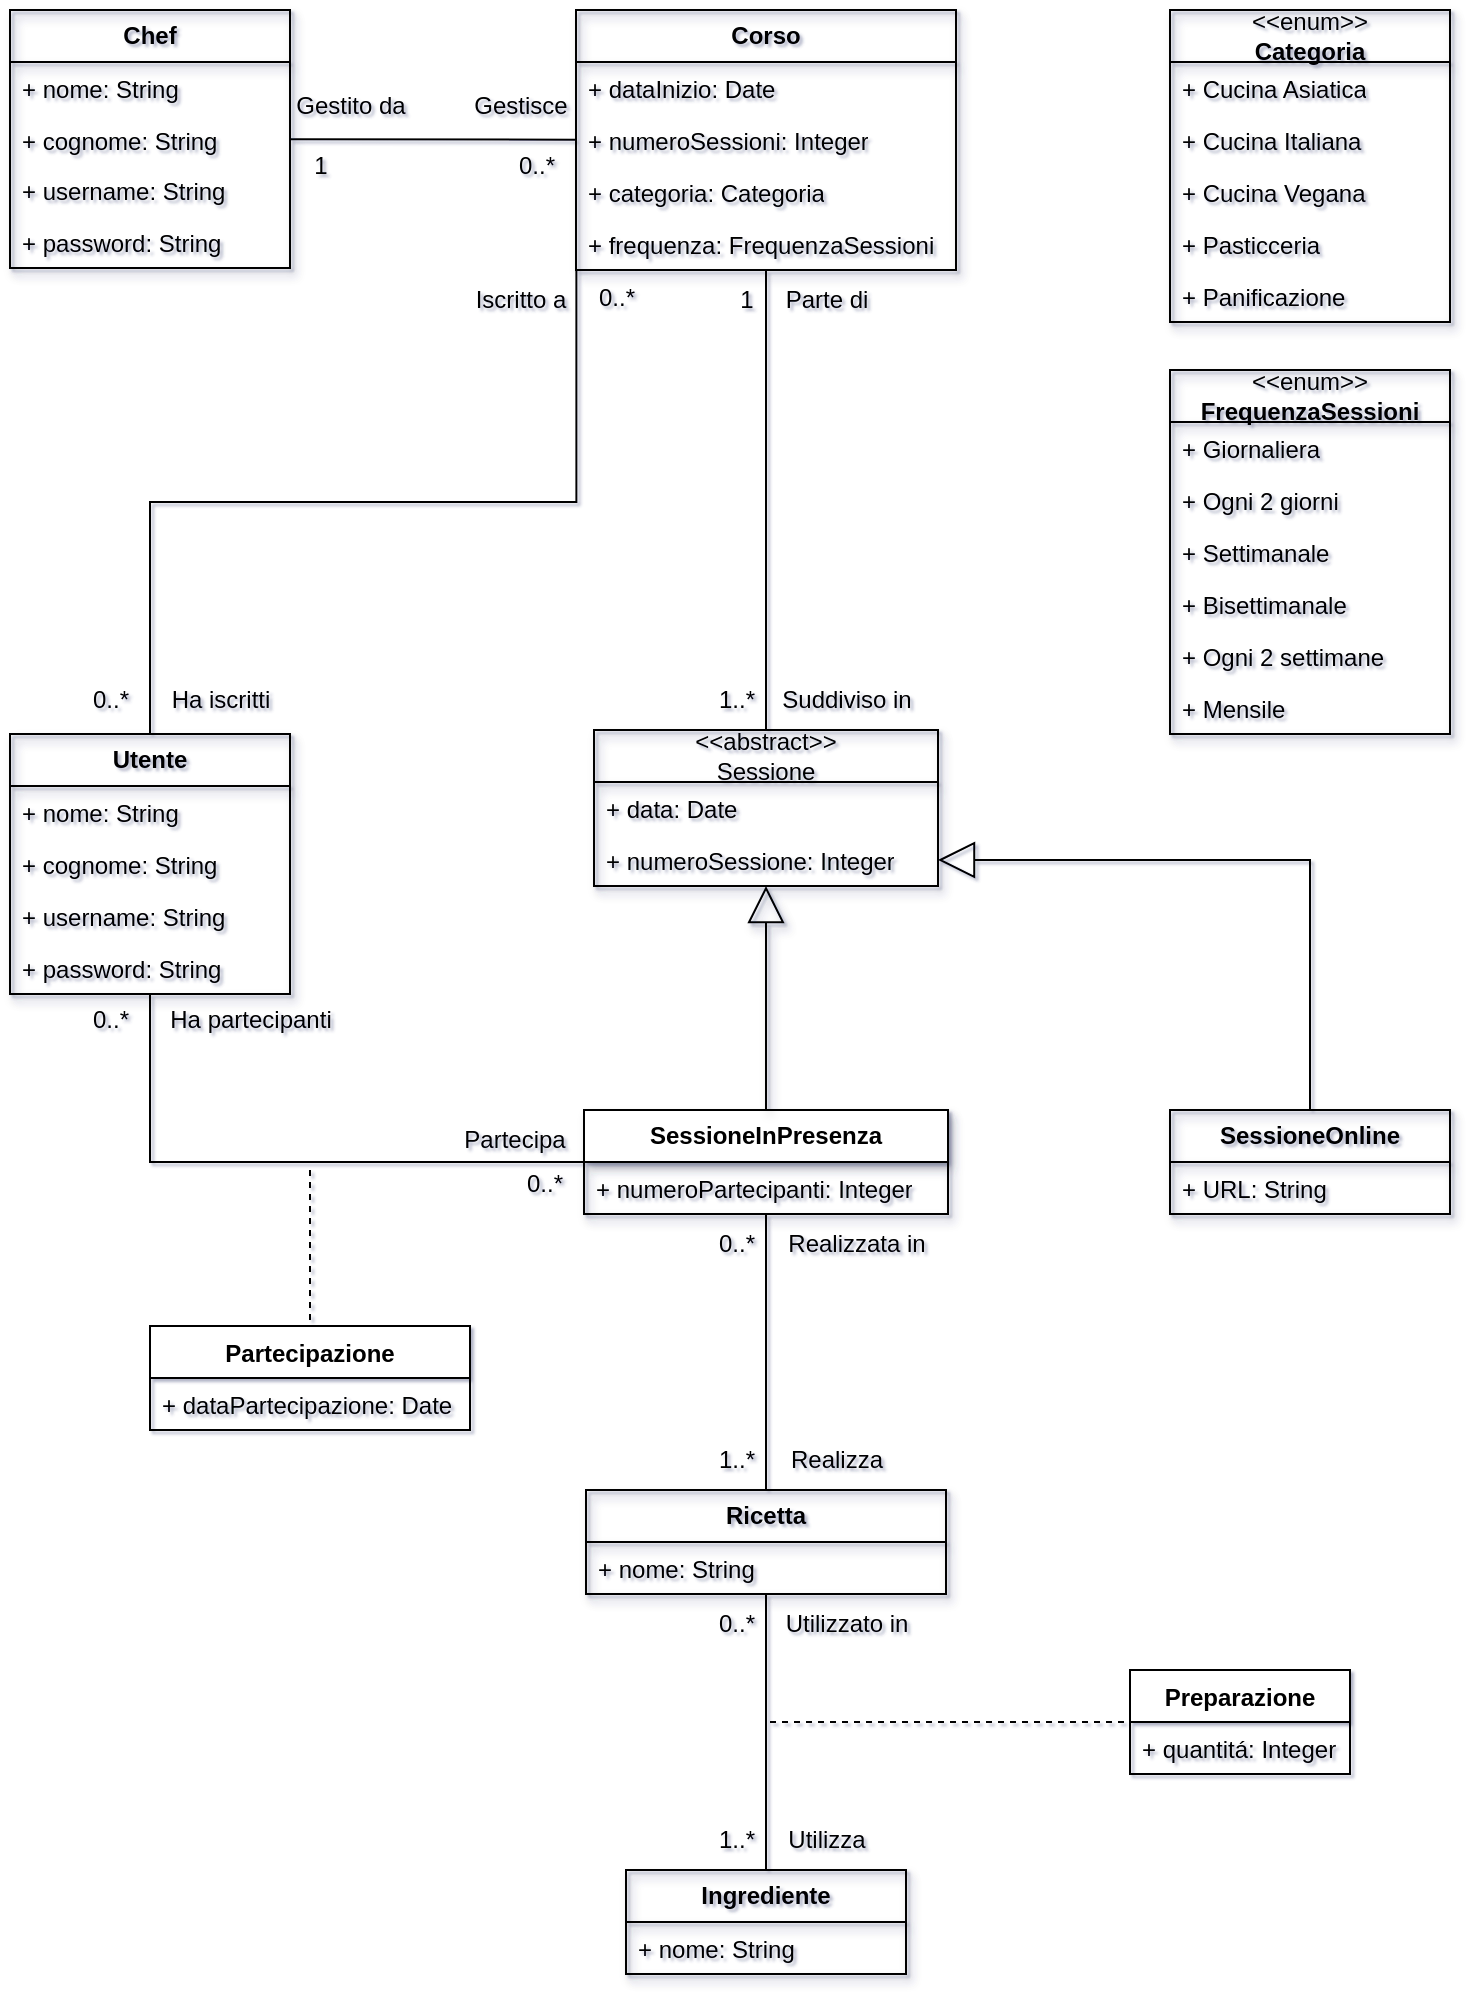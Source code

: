 <mxfile version="27.0.9">
  <diagram name="Pagina-1" id="T3UtmQdfyHqYUTUdKtI4">
    <mxGraphModel dx="768" dy="906" grid="1" gridSize="10" guides="1" tooltips="1" connect="1" arrows="1" fold="1" page="1" pageScale="1" pageWidth="827" pageHeight="1169" background="none" math="0" shadow="1">
      <root>
        <mxCell id="0" />
        <mxCell id="1" parent="0" />
        <mxCell id="0-FfSzVfnS306d9q8jJu-1" value="&lt;b&gt;Corso&lt;/b&gt;" style="swimlane;fontStyle=0;childLayout=stackLayout;horizontal=1;startSize=26;fillColor=none;horizontalStack=0;resizeParent=1;resizeParentMax=0;resizeLast=0;collapsible=1;marginBottom=0;whiteSpace=wrap;html=1;labelBackgroundColor=none;rounded=0;shadow=1;" parent="1" vertex="1">
          <mxGeometry x="337" y="70" width="190" height="130" as="geometry" />
        </mxCell>
        <mxCell id="0-FfSzVfnS306d9q8jJu-5" value="+ dataInizio: Date" style="text;strokeColor=none;fillColor=none;align=left;verticalAlign=top;spacingLeft=4;spacingRight=4;overflow=hidden;rotatable=0;points=[[0,0.5],[1,0.5]];portConstraint=eastwest;whiteSpace=wrap;html=1;labelBackgroundColor=none;rounded=0;shadow=1;" parent="0-FfSzVfnS306d9q8jJu-1" vertex="1">
          <mxGeometry y="26" width="190" height="26" as="geometry" />
        </mxCell>
        <mxCell id="0-FfSzVfnS306d9q8jJu-6" value="+ numeroSessioni: Integer" style="text;strokeColor=none;fillColor=none;align=left;verticalAlign=top;spacingLeft=4;spacingRight=4;overflow=hidden;rotatable=0;points=[[0,0.5],[1,0.5]];portConstraint=eastwest;whiteSpace=wrap;html=1;labelBackgroundColor=none;rounded=0;shadow=1;" parent="0-FfSzVfnS306d9q8jJu-1" vertex="1">
          <mxGeometry y="52" width="190" height="26" as="geometry" />
        </mxCell>
        <mxCell id="0-FfSzVfnS306d9q8jJu-2" value="+ categoria: Categoria" style="text;strokeColor=none;fillColor=none;align=left;verticalAlign=top;spacingLeft=4;spacingRight=4;overflow=hidden;rotatable=0;points=[[0,0.5],[1,0.5]];portConstraint=eastwest;whiteSpace=wrap;html=1;labelBackgroundColor=none;rounded=0;shadow=1;" parent="0-FfSzVfnS306d9q8jJu-1" vertex="1">
          <mxGeometry y="78" width="190" height="26" as="geometry" />
        </mxCell>
        <mxCell id="0-FfSzVfnS306d9q8jJu-8" value="+ frequenza: FrequenzaSessioni" style="text;strokeColor=none;fillColor=none;align=left;verticalAlign=top;spacingLeft=4;spacingRight=4;overflow=hidden;rotatable=0;points=[[0,0.5],[1,0.5]];portConstraint=eastwest;whiteSpace=wrap;html=1;labelBackgroundColor=none;rounded=0;shadow=1;" parent="0-FfSzVfnS306d9q8jJu-1" vertex="1">
          <mxGeometry y="104" width="190" height="26" as="geometry" />
        </mxCell>
        <mxCell id="0-FfSzVfnS306d9q8jJu-9" value="&lt;b&gt;Chef&lt;/b&gt;" style="swimlane;fontStyle=0;childLayout=stackLayout;horizontal=1;startSize=26;fillColor=none;horizontalStack=0;resizeParent=1;resizeParentMax=0;resizeLast=0;collapsible=1;marginBottom=0;whiteSpace=wrap;html=1;labelBackgroundColor=none;rounded=0;shadow=1;" parent="1" vertex="1">
          <mxGeometry x="54" y="70" width="140" height="129" as="geometry" />
        </mxCell>
        <mxCell id="0-FfSzVfnS306d9q8jJu-10" value="+ nome: String&lt;div&gt;&lt;br&gt;&lt;/div&gt;&lt;div&gt;&lt;br&gt;&lt;/div&gt;" style="text;strokeColor=none;fillColor=none;align=left;verticalAlign=top;spacingLeft=4;spacingRight=4;overflow=hidden;rotatable=0;points=[[0,0.5],[1,0.5]];portConstraint=eastwest;whiteSpace=wrap;html=1;labelBackgroundColor=none;rounded=0;shadow=1;" parent="0-FfSzVfnS306d9q8jJu-9" vertex="1">
          <mxGeometry y="26" width="140" height="26" as="geometry" />
        </mxCell>
        <mxCell id="0-FfSzVfnS306d9q8jJu-11" value="+ cognome: String" style="text;strokeColor=none;fillColor=none;align=left;verticalAlign=top;spacingLeft=4;spacingRight=4;overflow=hidden;rotatable=0;points=[[0,0.5],[1,0.5]];portConstraint=eastwest;whiteSpace=wrap;html=1;labelBackgroundColor=none;rounded=0;shadow=1;" parent="0-FfSzVfnS306d9q8jJu-9" vertex="1">
          <mxGeometry y="52" width="140" height="25" as="geometry" />
        </mxCell>
        <mxCell id="0-FfSzVfnS306d9q8jJu-12" value="+ username: String" style="text;strokeColor=none;fillColor=none;align=left;verticalAlign=top;spacingLeft=4;spacingRight=4;overflow=hidden;rotatable=0;points=[[0,0.5],[1,0.5]];portConstraint=eastwest;whiteSpace=wrap;html=1;labelBackgroundColor=none;rounded=0;shadow=1;" parent="0-FfSzVfnS306d9q8jJu-9" vertex="1">
          <mxGeometry y="77" width="140" height="26" as="geometry" />
        </mxCell>
        <mxCell id="0-FfSzVfnS306d9q8jJu-13" value="+ password: String" style="text;strokeColor=none;fillColor=none;align=left;verticalAlign=top;spacingLeft=4;spacingRight=4;overflow=hidden;rotatable=0;points=[[0,0.5],[1,0.5]];portConstraint=eastwest;whiteSpace=wrap;html=1;labelBackgroundColor=none;rounded=0;shadow=1;" parent="0-FfSzVfnS306d9q8jJu-9" vertex="1">
          <mxGeometry y="103" width="140" height="26" as="geometry" />
        </mxCell>
        <mxCell id="0-FfSzVfnS306d9q8jJu-18" value="Gestisce" style="text;html=1;align=center;verticalAlign=middle;resizable=0;points=[];autosize=1;strokeColor=none;fillColor=none;labelBackgroundColor=none;rounded=0;shadow=1;" parent="1" vertex="1">
          <mxGeometry x="274" y="103" width="70" height="30" as="geometry" />
        </mxCell>
        <mxCell id="0-FfSzVfnS306d9q8jJu-19" value="0..*" style="text;html=1;align=center;verticalAlign=middle;resizable=0;points=[];autosize=1;strokeColor=none;fillColor=none;labelBackgroundColor=none;rounded=0;shadow=1;" parent="1" vertex="1">
          <mxGeometry x="297" y="133" width="40" height="30" as="geometry" />
        </mxCell>
        <mxCell id="0-FfSzVfnS306d9q8jJu-20" value="Gestito da" style="text;html=1;align=center;verticalAlign=middle;resizable=0;points=[];autosize=1;strokeColor=none;fillColor=none;labelBackgroundColor=none;rounded=0;shadow=1;" parent="1" vertex="1">
          <mxGeometry x="184" y="103" width="80" height="30" as="geometry" />
        </mxCell>
        <mxCell id="0-FfSzVfnS306d9q8jJu-21" value="1" style="text;html=1;align=center;verticalAlign=middle;resizable=0;points=[];autosize=1;strokeColor=none;fillColor=none;labelBackgroundColor=none;rounded=0;shadow=1;" parent="1" vertex="1">
          <mxGeometry x="194" y="133" width="30" height="30" as="geometry" />
        </mxCell>
        <mxCell id="0-FfSzVfnS306d9q8jJu-22" value="&lt;b&gt;Utente&lt;/b&gt;" style="swimlane;fontStyle=0;childLayout=stackLayout;horizontal=1;startSize=26;fillColor=none;horizontalStack=0;resizeParent=1;resizeParentMax=0;resizeLast=0;collapsible=1;marginBottom=0;whiteSpace=wrap;html=1;labelBackgroundColor=none;rounded=0;shadow=1;" parent="1" vertex="1">
          <mxGeometry x="54" y="432" width="140" height="130" as="geometry" />
        </mxCell>
        <mxCell id="0-FfSzVfnS306d9q8jJu-23" value="+ nome: String" style="text;strokeColor=none;fillColor=none;align=left;verticalAlign=top;spacingLeft=4;spacingRight=4;overflow=hidden;rotatable=0;points=[[0,0.5],[1,0.5]];portConstraint=eastwest;whiteSpace=wrap;html=1;labelBackgroundColor=none;rounded=0;shadow=1;" parent="0-FfSzVfnS306d9q8jJu-22" vertex="1">
          <mxGeometry y="26" width="140" height="26" as="geometry" />
        </mxCell>
        <mxCell id="0-FfSzVfnS306d9q8jJu-24" value="+ cognome: String" style="text;strokeColor=none;fillColor=none;align=left;verticalAlign=top;spacingLeft=4;spacingRight=4;overflow=hidden;rotatable=0;points=[[0,0.5],[1,0.5]];portConstraint=eastwest;whiteSpace=wrap;html=1;labelBackgroundColor=none;rounded=0;shadow=1;" parent="0-FfSzVfnS306d9q8jJu-22" vertex="1">
          <mxGeometry y="52" width="140" height="26" as="geometry" />
        </mxCell>
        <mxCell id="0-FfSzVfnS306d9q8jJu-25" value="+ username: String" style="text;strokeColor=none;fillColor=none;align=left;verticalAlign=top;spacingLeft=4;spacingRight=4;overflow=hidden;rotatable=0;points=[[0,0.5],[1,0.5]];portConstraint=eastwest;whiteSpace=wrap;html=1;labelBackgroundColor=none;rounded=0;shadow=1;" parent="0-FfSzVfnS306d9q8jJu-22" vertex="1">
          <mxGeometry y="78" width="140" height="26" as="geometry" />
        </mxCell>
        <mxCell id="0-FfSzVfnS306d9q8jJu-31" value="+ password: String" style="text;strokeColor=none;fillColor=none;align=left;verticalAlign=top;spacingLeft=4;spacingRight=4;overflow=hidden;rotatable=0;points=[[0,0.5],[1,0.5]];portConstraint=eastwest;whiteSpace=wrap;html=1;labelBackgroundColor=none;rounded=0;shadow=1;" parent="0-FfSzVfnS306d9q8jJu-22" vertex="1">
          <mxGeometry y="104" width="140" height="26" as="geometry" />
        </mxCell>
        <mxCell id="0-FfSzVfnS306d9q8jJu-38" value="&amp;lt;&amp;lt;abstract&amp;gt;&amp;gt;&lt;div&gt;Sessione&lt;/div&gt;" style="swimlane;fontStyle=0;childLayout=stackLayout;horizontal=1;startSize=26;fillColor=none;horizontalStack=0;resizeParent=1;resizeParentMax=0;resizeLast=0;collapsible=1;marginBottom=0;whiteSpace=wrap;html=1;labelBackgroundColor=none;rounded=0;shadow=1;" parent="1" vertex="1">
          <mxGeometry x="346" y="430" width="172" height="78" as="geometry">
            <mxRectangle x="350" y="340" width="110" height="40" as="alternateBounds" />
          </mxGeometry>
        </mxCell>
        <mxCell id="0-FfSzVfnS306d9q8jJu-40" value="+ data: Date" style="text;strokeColor=none;fillColor=none;align=left;verticalAlign=top;spacingLeft=4;spacingRight=4;overflow=hidden;rotatable=0;points=[[0,0.5],[1,0.5]];portConstraint=eastwest;whiteSpace=wrap;html=1;labelBackgroundColor=none;rounded=0;shadow=1;" parent="0-FfSzVfnS306d9q8jJu-38" vertex="1">
          <mxGeometry y="26" width="172" height="26" as="geometry" />
        </mxCell>
        <mxCell id="oAdCWvft2QHYBM6_ep-j-1" value="+ numeroSessione: Integer" style="text;strokeColor=none;fillColor=none;align=left;verticalAlign=top;spacingLeft=4;spacingRight=4;overflow=hidden;rotatable=0;points=[[0,0.5],[1,0.5]];portConstraint=eastwest;whiteSpace=wrap;html=1;shadow=1;" parent="0-FfSzVfnS306d9q8jJu-38" vertex="1">
          <mxGeometry y="52" width="172" height="26" as="geometry" />
        </mxCell>
        <mxCell id="0-FfSzVfnS306d9q8jJu-42" value="&amp;lt;&amp;lt;enum&amp;gt;&amp;gt;&lt;div&gt;&lt;b&gt;Categoria&lt;/b&gt;&lt;/div&gt;" style="swimlane;fontStyle=0;childLayout=stackLayout;horizontal=1;startSize=26;fillColor=none;horizontalStack=0;resizeParent=1;resizeParentMax=0;resizeLast=0;collapsible=1;marginBottom=0;whiteSpace=wrap;html=1;labelBackgroundColor=none;rounded=0;shadow=1;" parent="1" vertex="1">
          <mxGeometry x="634" y="70" width="140" height="156" as="geometry" />
        </mxCell>
        <mxCell id="0-FfSzVfnS306d9q8jJu-43" value="+ Cucina Asiatica" style="text;strokeColor=none;fillColor=none;align=left;verticalAlign=top;spacingLeft=4;spacingRight=4;overflow=hidden;rotatable=0;points=[[0,0.5],[1,0.5]];portConstraint=eastwest;whiteSpace=wrap;html=1;labelBackgroundColor=none;rounded=0;shadow=1;" parent="0-FfSzVfnS306d9q8jJu-42" vertex="1">
          <mxGeometry y="26" width="140" height="26" as="geometry" />
        </mxCell>
        <mxCell id="0-FfSzVfnS306d9q8jJu-48" value="+ Cucina Italiana" style="text;strokeColor=none;fillColor=none;align=left;verticalAlign=top;spacingLeft=4;spacingRight=4;overflow=hidden;rotatable=0;points=[[0,0.5],[1,0.5]];portConstraint=eastwest;whiteSpace=wrap;html=1;labelBackgroundColor=none;rounded=0;shadow=1;" parent="0-FfSzVfnS306d9q8jJu-42" vertex="1">
          <mxGeometry y="52" width="140" height="26" as="geometry" />
        </mxCell>
        <mxCell id="0-FfSzVfnS306d9q8jJu-49" value="+ Cucina Vegana" style="text;strokeColor=none;fillColor=none;align=left;verticalAlign=top;spacingLeft=4;spacingRight=4;overflow=hidden;rotatable=0;points=[[0,0.5],[1,0.5]];portConstraint=eastwest;whiteSpace=wrap;html=1;labelBackgroundColor=none;rounded=0;shadow=1;" parent="0-FfSzVfnS306d9q8jJu-42" vertex="1">
          <mxGeometry y="78" width="140" height="26" as="geometry" />
        </mxCell>
        <mxCell id="0-FfSzVfnS306d9q8jJu-44" value="+ Pasticceria" style="text;strokeColor=none;fillColor=none;align=left;verticalAlign=top;spacingLeft=4;spacingRight=4;overflow=hidden;rotatable=0;points=[[0,0.5],[1,0.5]];portConstraint=eastwest;whiteSpace=wrap;html=1;labelBackgroundColor=none;rounded=0;shadow=1;" parent="0-FfSzVfnS306d9q8jJu-42" vertex="1">
          <mxGeometry y="104" width="140" height="26" as="geometry" />
        </mxCell>
        <mxCell id="0-FfSzVfnS306d9q8jJu-45" value="+ Panificazione" style="text;strokeColor=none;fillColor=none;align=left;verticalAlign=top;spacingLeft=4;spacingRight=4;overflow=hidden;rotatable=0;points=[[0,0.5],[1,0.5]];portConstraint=eastwest;whiteSpace=wrap;html=1;labelBackgroundColor=none;rounded=0;shadow=1;" parent="0-FfSzVfnS306d9q8jJu-42" vertex="1">
          <mxGeometry y="130" width="140" height="26" as="geometry" />
        </mxCell>
        <mxCell id="0-FfSzVfnS306d9q8jJu-51" value="&amp;lt;&amp;lt;enum&amp;gt;&amp;gt;&lt;br&gt;&lt;b&gt;FrequenzaSessioni&lt;/b&gt;" style="swimlane;fontStyle=0;childLayout=stackLayout;horizontal=1;startSize=26;fillColor=none;horizontalStack=0;resizeParent=1;resizeParentMax=0;resizeLast=0;collapsible=1;marginBottom=0;whiteSpace=wrap;html=1;labelBackgroundColor=none;rounded=0;shadow=1;" parent="1" vertex="1">
          <mxGeometry x="634" y="250" width="140" height="182" as="geometry" />
        </mxCell>
        <mxCell id="0-FfSzVfnS306d9q8jJu-53" value="+ Giornaliera" style="text;strokeColor=none;fillColor=none;align=left;verticalAlign=top;spacingLeft=4;spacingRight=4;overflow=hidden;rotatable=0;points=[[0,0.5],[1,0.5]];portConstraint=eastwest;whiteSpace=wrap;html=1;labelBackgroundColor=none;rounded=0;shadow=1;" parent="0-FfSzVfnS306d9q8jJu-51" vertex="1">
          <mxGeometry y="26" width="140" height="26" as="geometry" />
        </mxCell>
        <mxCell id="0-FfSzVfnS306d9q8jJu-54" value="+ Ogni 2 giorni" style="text;strokeColor=none;fillColor=none;align=left;verticalAlign=top;spacingLeft=4;spacingRight=4;overflow=hidden;rotatable=0;points=[[0,0.5],[1,0.5]];portConstraint=eastwest;whiteSpace=wrap;html=1;labelBackgroundColor=none;rounded=0;shadow=1;" parent="0-FfSzVfnS306d9q8jJu-51" vertex="1">
          <mxGeometry y="52" width="140" height="26" as="geometry" />
        </mxCell>
        <mxCell id="0-FfSzVfnS306d9q8jJu-52" value="+ Settimanale" style="text;strokeColor=none;fillColor=none;align=left;verticalAlign=top;spacingLeft=4;spacingRight=4;overflow=hidden;rotatable=0;points=[[0,0.5],[1,0.5]];portConstraint=eastwest;whiteSpace=wrap;html=1;labelBackgroundColor=none;rounded=0;shadow=1;" parent="0-FfSzVfnS306d9q8jJu-51" vertex="1">
          <mxGeometry y="78" width="140" height="26" as="geometry" />
        </mxCell>
        <mxCell id="0-FfSzVfnS306d9q8jJu-55" value="+ Bisettimanale" style="text;strokeColor=none;fillColor=none;align=left;verticalAlign=top;spacingLeft=4;spacingRight=4;overflow=hidden;rotatable=0;points=[[0,0.5],[1,0.5]];portConstraint=eastwest;whiteSpace=wrap;html=1;labelBackgroundColor=none;rounded=0;shadow=1;" parent="0-FfSzVfnS306d9q8jJu-51" vertex="1">
          <mxGeometry y="104" width="140" height="26" as="geometry" />
        </mxCell>
        <mxCell id="0-FfSzVfnS306d9q8jJu-56" value="+ Ogni 2 settimane" style="text;strokeColor=none;fillColor=none;align=left;verticalAlign=top;spacingLeft=4;spacingRight=4;overflow=hidden;rotatable=0;points=[[0,0.5],[1,0.5]];portConstraint=eastwest;whiteSpace=wrap;html=1;labelBackgroundColor=none;rounded=0;shadow=1;" parent="0-FfSzVfnS306d9q8jJu-51" vertex="1">
          <mxGeometry y="130" width="140" height="26" as="geometry" />
        </mxCell>
        <mxCell id="0-FfSzVfnS306d9q8jJu-57" value="+ Mensile" style="text;strokeColor=none;fillColor=none;align=left;verticalAlign=top;spacingLeft=4;spacingRight=4;overflow=hidden;rotatable=0;points=[[0,0.5],[1,0.5]];portConstraint=eastwest;whiteSpace=wrap;html=1;labelBackgroundColor=none;rounded=0;shadow=1;" parent="0-FfSzVfnS306d9q8jJu-51" vertex="1">
          <mxGeometry y="156" width="140" height="26" as="geometry" />
        </mxCell>
        <mxCell id="0-FfSzVfnS306d9q8jJu-61" value="1..*" style="text;html=1;align=center;verticalAlign=middle;resizable=0;points=[];autosize=1;strokeColor=none;fillColor=none;labelBackgroundColor=none;rounded=0;shadow=1;" parent="1" vertex="1">
          <mxGeometry x="397" y="400" width="40" height="30" as="geometry" />
        </mxCell>
        <mxCell id="0-FfSzVfnS306d9q8jJu-63" value="Suddiviso in" style="text;html=1;align=center;verticalAlign=middle;resizable=0;points=[];autosize=1;strokeColor=none;fillColor=none;labelBackgroundColor=none;rounded=0;shadow=1;" parent="1" vertex="1">
          <mxGeometry x="427" y="400" width="90" height="30" as="geometry" />
        </mxCell>
        <mxCell id="0-FfSzVfnS306d9q8jJu-64" value="1" style="text;html=1;align=center;verticalAlign=middle;resizable=0;points=[];autosize=1;strokeColor=none;fillColor=none;labelBackgroundColor=none;rounded=0;shadow=1;" parent="1" vertex="1">
          <mxGeometry x="407" y="200" width="30" height="30" as="geometry" />
        </mxCell>
        <mxCell id="0-FfSzVfnS306d9q8jJu-66" value="Parte di" style="text;html=1;align=center;verticalAlign=middle;resizable=0;points=[];autosize=1;strokeColor=none;fillColor=none;labelBackgroundColor=none;rounded=0;shadow=1;" parent="1" vertex="1">
          <mxGeometry x="432" y="200" width="60" height="30" as="geometry" />
        </mxCell>
        <mxCell id="lOlJs6AD22PqkmEsY_Mq-5" style="edgeStyle=orthogonalEdgeStyle;rounded=0;orthogonalLoop=1;jettySize=auto;html=1;entryX=1;entryY=0.5;entryDx=0;entryDy=0;endArrow=block;endSize=16;endFill=0" parent="1" source="0-FfSzVfnS306d9q8jJu-67" target="oAdCWvft2QHYBM6_ep-j-1" edge="1">
          <mxGeometry relative="1" as="geometry" />
        </mxCell>
        <mxCell id="0-FfSzVfnS306d9q8jJu-67" value="&lt;b&gt;SessioneOnline&lt;/b&gt;" style="swimlane;fontStyle=0;childLayout=stackLayout;horizontal=1;startSize=26;fillColor=none;horizontalStack=0;resizeParent=1;resizeParentMax=0;resizeLast=0;collapsible=1;marginBottom=0;whiteSpace=wrap;html=1;labelBackgroundColor=none;rounded=0;shadow=1;" parent="1" vertex="1">
          <mxGeometry x="634" y="620" width="140" height="52" as="geometry" />
        </mxCell>
        <mxCell id="pKuM-ApP5Fkk3IhbNf1Y-1" value="+ URL: String" style="text;strokeColor=none;fillColor=none;align=left;verticalAlign=top;spacingLeft=4;spacingRight=4;overflow=hidden;rotatable=0;points=[[0,0.5],[1,0.5]];portConstraint=eastwest;whiteSpace=wrap;html=1;" parent="0-FfSzVfnS306d9q8jJu-67" vertex="1">
          <mxGeometry y="26" width="140" height="26" as="geometry" />
        </mxCell>
        <mxCell id="lOlJs6AD22PqkmEsY_Mq-1" style="edgeStyle=orthogonalEdgeStyle;rounded=0;orthogonalLoop=1;jettySize=auto;html=1;endArrow=none" parent="1" source="0-FfSzVfnS306d9q8jJu-72" target="0-FfSzVfnS306d9q8jJu-22" edge="1">
          <mxGeometry relative="1" as="geometry" />
        </mxCell>
        <mxCell id="0-FfSzVfnS306d9q8jJu-72" value="&lt;b&gt;SessioneInPresenza&lt;/b&gt;" style="swimlane;fontStyle=0;childLayout=stackLayout;horizontal=1;startSize=26;horizontalStack=0;resizeParent=1;resizeParentMax=0;resizeLast=0;collapsible=1;marginBottom=0;whiteSpace=wrap;html=1;labelBackgroundColor=none;rounded=0;shadow=1;" parent="1" vertex="1">
          <mxGeometry x="341" y="620" width="182" height="52" as="geometry" />
        </mxCell>
        <mxCell id="0-FfSzVfnS306d9q8jJu-99" value="+ numeroPartecipanti: Integer" style="text;strokeColor=none;fillColor=none;align=left;verticalAlign=top;spacingLeft=4;spacingRight=4;overflow=hidden;rotatable=0;points=[[0,0.5],[1,0.5]];portConstraint=eastwest;whiteSpace=wrap;html=1;labelBackgroundColor=none;rounded=0;shadow=1;" parent="0-FfSzVfnS306d9q8jJu-72" vertex="1">
          <mxGeometry y="26" width="182" height="26" as="geometry" />
        </mxCell>
        <mxCell id="0-FfSzVfnS306d9q8jJu-76" value="" style="endArrow=block;endSize=16;endFill=0;html=1;rounded=0;labelBackgroundColor=none;fontColor=default;shadow=1;" parent="1" source="0-FfSzVfnS306d9q8jJu-72" target="0-FfSzVfnS306d9q8jJu-38" edge="1">
          <mxGeometry width="160" relative="1" as="geometry">
            <mxPoint x="349" y="576.5" as="sourcePoint" />
            <mxPoint x="509" y="576.5" as="targetPoint" />
          </mxGeometry>
        </mxCell>
        <mxCell id="0-FfSzVfnS306d9q8jJu-77" value="&lt;b&gt;Ricetta&lt;/b&gt;" style="swimlane;fontStyle=0;childLayout=stackLayout;horizontal=1;startSize=26;fillColor=none;horizontalStack=0;resizeParent=1;resizeParentMax=0;resizeLast=0;collapsible=1;marginBottom=0;whiteSpace=wrap;html=1;labelBackgroundColor=none;rounded=0;shadow=1;" parent="1" vertex="1">
          <mxGeometry x="342" y="810" width="180" height="52" as="geometry" />
        </mxCell>
        <mxCell id="0-FfSzVfnS306d9q8jJu-78" value="+ nome: String" style="text;strokeColor=none;fillColor=none;align=left;verticalAlign=top;spacingLeft=4;spacingRight=4;overflow=hidden;rotatable=0;points=[[0,0.5],[1,0.5]];portConstraint=eastwest;whiteSpace=wrap;html=1;labelBackgroundColor=none;rounded=0;shadow=1;" parent="0-FfSzVfnS306d9q8jJu-77" vertex="1">
          <mxGeometry y="26" width="180" height="26" as="geometry" />
        </mxCell>
        <mxCell id="0-FfSzVfnS306d9q8jJu-82" value="&lt;b&gt;Ingrediente&lt;/b&gt;" style="swimlane;fontStyle=0;childLayout=stackLayout;horizontal=1;startSize=26;fillColor=none;horizontalStack=0;resizeParent=1;resizeParentMax=0;resizeLast=0;collapsible=1;marginBottom=0;whiteSpace=wrap;html=1;labelBackgroundColor=none;rounded=0;shadow=1;" parent="1" vertex="1">
          <mxGeometry x="362" y="1000" width="140" height="52" as="geometry" />
        </mxCell>
        <mxCell id="0-FfSzVfnS306d9q8jJu-83" value="+ nome: String" style="text;strokeColor=none;fillColor=none;align=left;verticalAlign=top;spacingLeft=4;spacingRight=4;overflow=hidden;rotatable=0;points=[[0,0.5],[1,0.5]];portConstraint=eastwest;whiteSpace=wrap;html=1;labelBackgroundColor=none;rounded=0;shadow=1;" parent="0-FfSzVfnS306d9q8jJu-82" vertex="1">
          <mxGeometry y="26" width="140" height="26" as="geometry" />
        </mxCell>
        <mxCell id="0-FfSzVfnS306d9q8jJu-87" value="Realizza" style="text;html=1;align=center;verticalAlign=middle;resizable=0;points=[];autosize=1;strokeColor=none;fillColor=none;labelBackgroundColor=none;rounded=0;shadow=1;" parent="1" vertex="1">
          <mxGeometry x="432" y="780" width="70" height="30" as="geometry" />
        </mxCell>
        <mxCell id="0-FfSzVfnS306d9q8jJu-88" value="1..*" style="text;html=1;align=center;verticalAlign=middle;resizable=0;points=[];autosize=1;strokeColor=none;fillColor=none;labelBackgroundColor=none;rounded=0;shadow=1;" parent="1" vertex="1">
          <mxGeometry x="397" y="780" width="40" height="30" as="geometry" />
        </mxCell>
        <mxCell id="0-FfSzVfnS306d9q8jJu-91" value="Utilizza" style="text;html=1;align=center;verticalAlign=middle;resizable=0;points=[];autosize=1;strokeColor=none;fillColor=none;labelBackgroundColor=none;rounded=0;shadow=1;" parent="1" vertex="1">
          <mxGeometry x="432" y="970" width="60" height="30" as="geometry" />
        </mxCell>
        <mxCell id="0-FfSzVfnS306d9q8jJu-92" value="1..*" style="text;html=1;align=center;verticalAlign=middle;resizable=0;points=[];autosize=1;strokeColor=none;fillColor=none;labelBackgroundColor=none;rounded=0;shadow=1;" parent="1" vertex="1">
          <mxGeometry x="397" y="970" width="40" height="30" as="geometry" />
        </mxCell>
        <mxCell id="0-FfSzVfnS306d9q8jJu-94" value="Partecipa" style="text;html=1;align=center;verticalAlign=middle;resizable=0;points=[];autosize=1;strokeColor=none;fillColor=none;labelBackgroundColor=none;rounded=0;shadow=1;" parent="1" vertex="1">
          <mxGeometry x="271" y="620" width="70" height="30" as="geometry" />
        </mxCell>
        <mxCell id="0-FfSzVfnS306d9q8jJu-95" value="0..*" style="text;html=1;align=center;verticalAlign=middle;resizable=0;points=[];autosize=1;strokeColor=none;fillColor=none;labelBackgroundColor=none;rounded=0;shadow=1;" parent="1" vertex="1">
          <mxGeometry x="301" y="642" width="40" height="30" as="geometry" />
        </mxCell>
        <mxCell id="0-FfSzVfnS306d9q8jJu-98" value="0..*" style="text;html=1;align=center;verticalAlign=middle;resizable=0;points=[];autosize=1;strokeColor=none;fillColor=none;labelBackgroundColor=none;rounded=0;shadow=1;" parent="1" vertex="1">
          <mxGeometry x="84" y="560" width="40" height="30" as="geometry" />
        </mxCell>
        <mxCell id="0-FfSzVfnS306d9q8jJu-101" value="Ha partecipanti" style="text;html=1;align=center;verticalAlign=middle;resizable=0;points=[];autosize=1;strokeColor=none;fillColor=none;labelBackgroundColor=none;rounded=0;shadow=1;" parent="1" vertex="1">
          <mxGeometry x="124" y="560" width="100" height="30" as="geometry" />
        </mxCell>
        <mxCell id="PFvajb-UfRe7SNQV67iP-1" value="0..*" style="text;html=1;align=center;verticalAlign=middle;resizable=0;points=[];autosize=1;strokeColor=none;fillColor=none;" parent="1" vertex="1">
          <mxGeometry x="397" y="672" width="40" height="30" as="geometry" />
        </mxCell>
        <mxCell id="PFvajb-UfRe7SNQV67iP-2" value="0..*" style="text;html=1;align=center;verticalAlign=middle;resizable=0;points=[];autosize=1;strokeColor=none;fillColor=none;" parent="1" vertex="1">
          <mxGeometry x="397" y="862" width="40" height="30" as="geometry" />
        </mxCell>
        <mxCell id="PFvajb-UfRe7SNQV67iP-3" value="Utilizzato in" style="text;html=1;align=center;verticalAlign=middle;resizable=0;points=[];autosize=1;strokeColor=none;fillColor=none;" parent="1" vertex="1">
          <mxGeometry x="432" y="862" width="80" height="30" as="geometry" />
        </mxCell>
        <mxCell id="PFvajb-UfRe7SNQV67iP-4" value="Realizzata in" style="text;html=1;align=center;verticalAlign=middle;resizable=0;points=[];autosize=1;strokeColor=none;fillColor=none;" parent="1" vertex="1">
          <mxGeometry x="432" y="672" width="90" height="30" as="geometry" />
        </mxCell>
        <mxCell id="PFvajb-UfRe7SNQV67iP-12" value="" style="endArrow=none;html=1;rounded=0;" parent="1" source="0-FfSzVfnS306d9q8jJu-82" target="0-FfSzVfnS306d9q8jJu-77" edge="1">
          <mxGeometry width="50" height="50" relative="1" as="geometry">
            <mxPoint x="424" y="660" as="sourcePoint" />
            <mxPoint x="474" y="610" as="targetPoint" />
          </mxGeometry>
        </mxCell>
        <mxCell id="PFvajb-UfRe7SNQV67iP-13" value="" style="endArrow=none;html=1;rounded=0;" parent="1" source="0-FfSzVfnS306d9q8jJu-72" target="0-FfSzVfnS306d9q8jJu-77" edge="1">
          <mxGeometry width="50" height="50" relative="1" as="geometry">
            <mxPoint x="424" y="660" as="sourcePoint" />
            <mxPoint x="474" y="610" as="targetPoint" />
          </mxGeometry>
        </mxCell>
        <mxCell id="PFvajb-UfRe7SNQV67iP-14" value="" style="endArrow=none;html=1;rounded=0;" parent="1" source="0-FfSzVfnS306d9q8jJu-9" target="0-FfSzVfnS306d9q8jJu-1" edge="1">
          <mxGeometry width="50" height="50" relative="1" as="geometry">
            <mxPoint x="424" y="620" as="sourcePoint" />
            <mxPoint x="474" y="570" as="targetPoint" />
          </mxGeometry>
        </mxCell>
        <mxCell id="PFvajb-UfRe7SNQV67iP-15" value="" style="endArrow=none;html=1;rounded=0;" parent="1" source="0-FfSzVfnS306d9q8jJu-38" target="0-FfSzVfnS306d9q8jJu-1" edge="1">
          <mxGeometry width="50" height="50" relative="1" as="geometry">
            <mxPoint x="424" y="660" as="sourcePoint" />
            <mxPoint x="474" y="610" as="targetPoint" />
          </mxGeometry>
        </mxCell>
        <mxCell id="lOlJs6AD22PqkmEsY_Mq-15" style="edgeStyle=orthogonalEdgeStyle;rounded=0;orthogonalLoop=1;jettySize=auto;html=1;entryX=0.001;entryY=0.985;entryDx=0;entryDy=0;entryPerimeter=0;endArrow=none" parent="1" source="0-FfSzVfnS306d9q8jJu-22" target="0-FfSzVfnS306d9q8jJu-8" edge="1">
          <mxGeometry relative="1" as="geometry" />
        </mxCell>
        <mxCell id="lOlJs6AD22PqkmEsY_Mq-16" value="Ha iscritti" style="text;html=1;align=center;verticalAlign=middle;resizable=0;points=[];autosize=1;strokeColor=none;fillColor=none;" parent="1" vertex="1">
          <mxGeometry x="124" y="400" width="70" height="30" as="geometry" />
        </mxCell>
        <mxCell id="lOlJs6AD22PqkmEsY_Mq-17" value="Iscritto a" style="text;html=1;align=center;verticalAlign=middle;resizable=0;points=[];autosize=1;strokeColor=none;fillColor=none;" parent="1" vertex="1">
          <mxGeometry x="274" y="200" width="70" height="30" as="geometry" />
        </mxCell>
        <mxCell id="lOlJs6AD22PqkmEsY_Mq-18" value="0..*" style="text;html=1;align=center;verticalAlign=middle;resizable=0;points=[];autosize=1;strokeColor=none;fillColor=none;" parent="1" vertex="1">
          <mxGeometry x="84" y="400" width="40" height="30" as="geometry" />
        </mxCell>
        <mxCell id="lOlJs6AD22PqkmEsY_Mq-19" value="0..*" style="text;html=1;align=center;verticalAlign=middle;resizable=0;points=[];autosize=1;strokeColor=none;fillColor=none;" parent="1" vertex="1">
          <mxGeometry x="337" y="199" width="40" height="30" as="geometry" />
        </mxCell>
        <mxCell id="pKuM-ApP5Fkk3IhbNf1Y-2" value="Preparazione" style="swimlane;fontStyle=1;align=center;verticalAlign=top;childLayout=stackLayout;horizontal=1;startSize=26;horizontalStack=0;resizeParent=1;resizeParentMax=0;resizeLast=0;collapsible=1;marginBottom=0;whiteSpace=wrap;html=1;" parent="1" vertex="1">
          <mxGeometry x="614" y="900" width="110" height="52" as="geometry" />
        </mxCell>
        <mxCell id="pKuM-ApP5Fkk3IhbNf1Y-3" value="+ quantitá: Integer" style="text;strokeColor=none;fillColor=none;align=left;verticalAlign=top;spacingLeft=4;spacingRight=4;overflow=hidden;rotatable=0;points=[[0,0.5],[1,0.5]];portConstraint=eastwest;whiteSpace=wrap;html=1;" parent="pKuM-ApP5Fkk3IhbNf1Y-2" vertex="1">
          <mxGeometry y="26" width="110" height="26" as="geometry" />
        </mxCell>
        <mxCell id="pKuM-ApP5Fkk3IhbNf1Y-6" value="" style="endArrow=none;dashed=1;html=1;rounded=0;" parent="1" target="pKuM-ApP5Fkk3IhbNf1Y-2" edge="1">
          <mxGeometry width="50" height="50" relative="1" as="geometry">
            <mxPoint x="434" y="926" as="sourcePoint" />
            <mxPoint x="494" y="810" as="targetPoint" />
          </mxGeometry>
        </mxCell>
        <mxCell id="pKuM-ApP5Fkk3IhbNf1Y-7" value="Partecipazione" style="swimlane;fontStyle=1;align=center;verticalAlign=top;childLayout=stackLayout;horizontal=1;startSize=26;horizontalStack=0;resizeParent=1;resizeParentMax=0;resizeLast=0;collapsible=1;marginBottom=0;whiteSpace=wrap;html=1;" parent="1" vertex="1">
          <mxGeometry x="124" y="728" width="160" height="52" as="geometry" />
        </mxCell>
        <mxCell id="pKuM-ApP5Fkk3IhbNf1Y-8" value="+ dataPartecipazione: Date" style="text;strokeColor=none;fillColor=none;align=left;verticalAlign=top;spacingLeft=4;spacingRight=4;overflow=hidden;rotatable=0;points=[[0,0.5],[1,0.5]];portConstraint=eastwest;whiteSpace=wrap;html=1;" parent="pKuM-ApP5Fkk3IhbNf1Y-7" vertex="1">
          <mxGeometry y="26" width="160" height="26" as="geometry" />
        </mxCell>
        <mxCell id="pKuM-ApP5Fkk3IhbNf1Y-11" value="" style="endArrow=none;dashed=1;html=1;rounded=0;" parent="1" target="pKuM-ApP5Fkk3IhbNf1Y-7" edge="1">
          <mxGeometry width="50" height="50" relative="1" as="geometry">
            <mxPoint x="204" y="650" as="sourcePoint" />
            <mxPoint x="494" y="730" as="targetPoint" />
          </mxGeometry>
        </mxCell>
      </root>
    </mxGraphModel>
  </diagram>
</mxfile>
